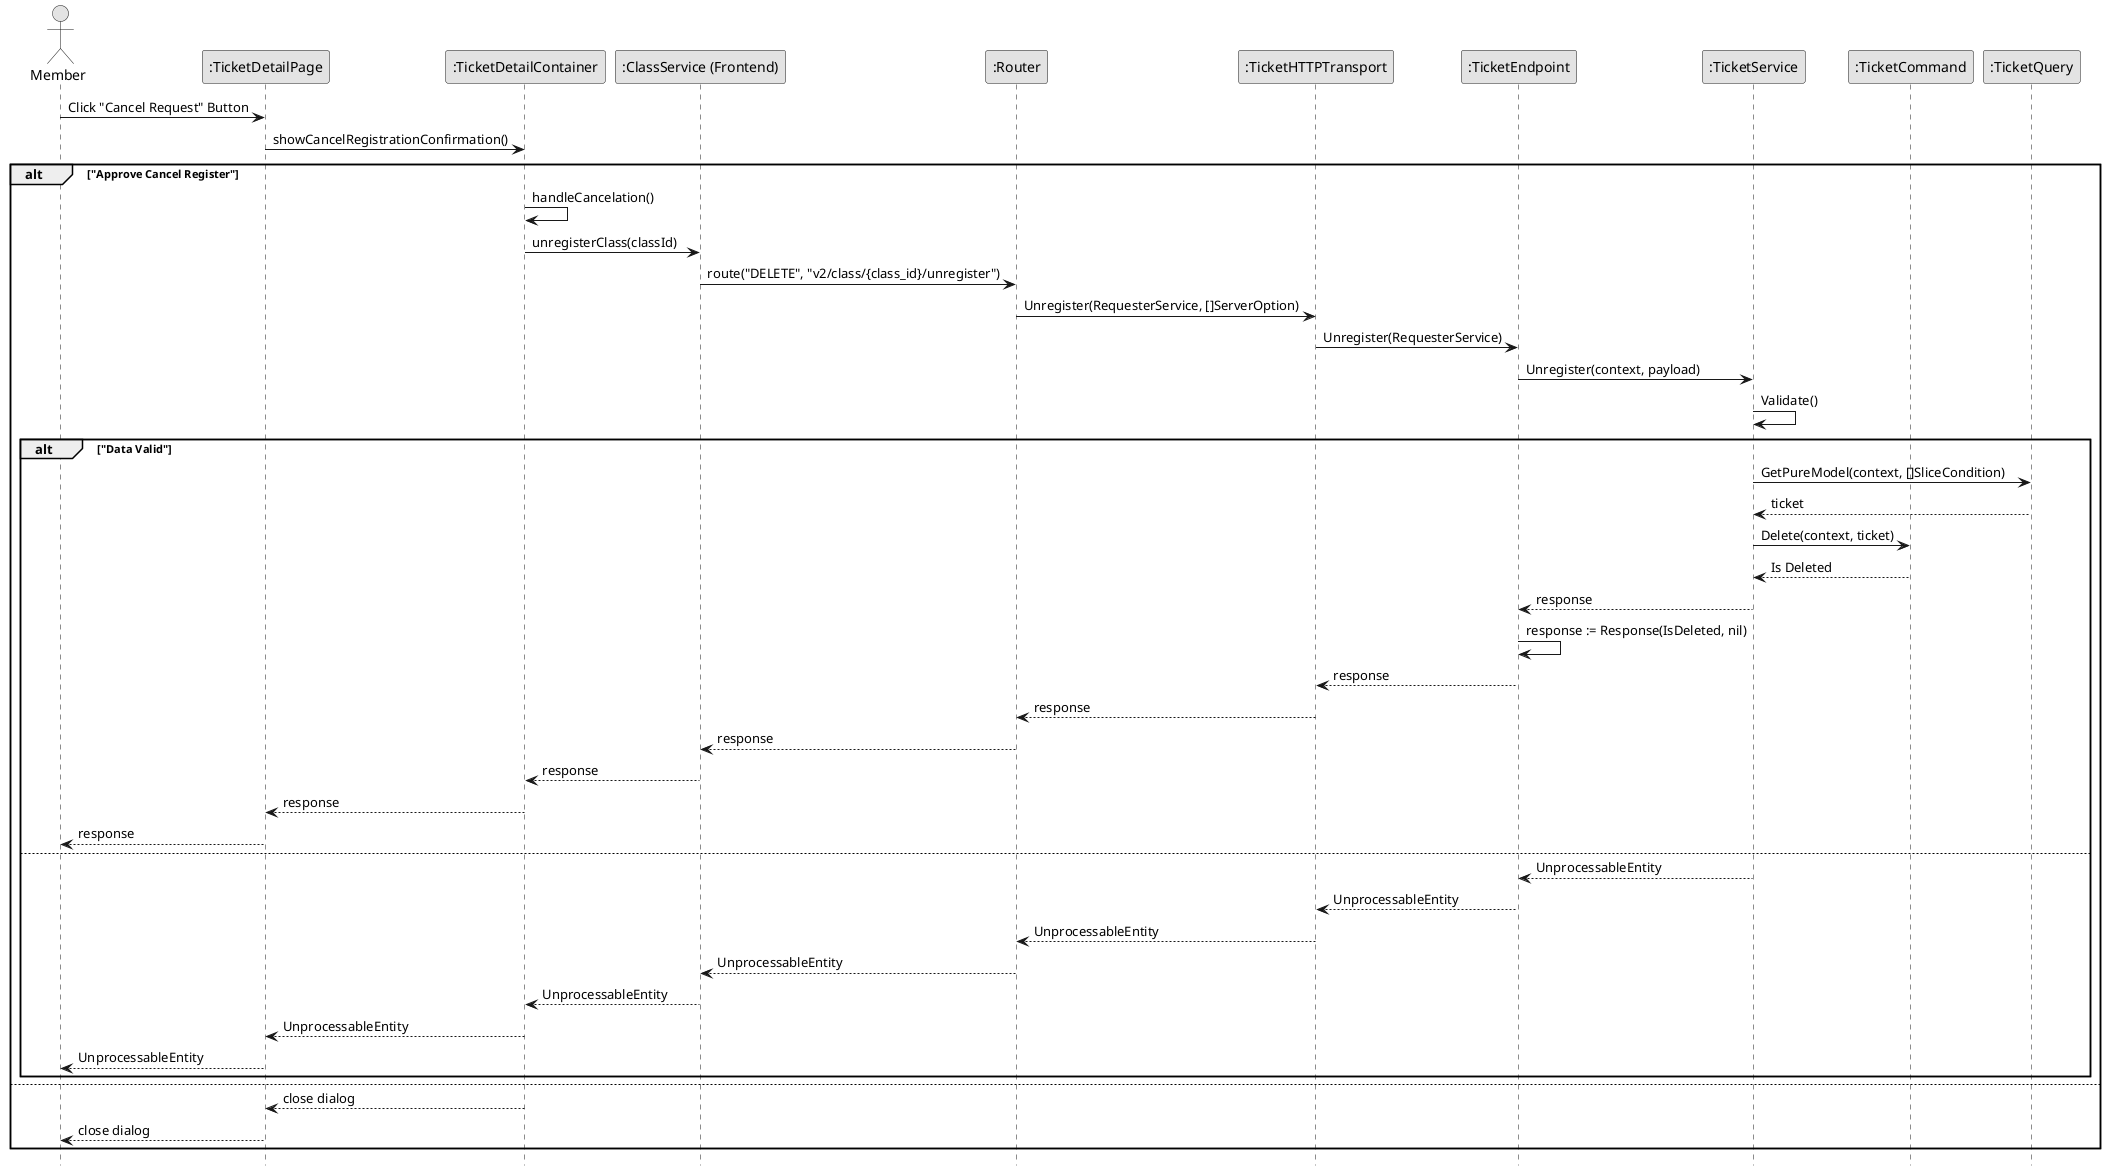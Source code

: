 @startuml CancelRequestClass

skinparam Monochrome true
skinparam Shadowing false
hide footbox

actor Member
participant ":TicketDetailPage" as TicketPage
participant ":TicketDetailContainer" as TicketDetailContainer
participant ":ClassService (Frontend)" as FEClassService
participant ":Router" as Router
participant ":TicketHTTPTransport" as TicketHTTPTransport
participant ":TicketEndpoint" as TicketEndpoint
participant ":TicketService" as TicketService
participant ":TicketCommand" as TicketCommand
participant ":TicketQuery" as TicketQuery

Member->TicketPage: Click "Cancel Request" Button
TicketPage->TicketDetailContainer: showCancelRegistrationConfirmation()

alt "Approve Cancel Register"
    TicketDetailContainer->TicketDetailContainer: handleCancelation()
    TicketDetailContainer->FEClassService: unregisterClass(classId)
    FEClassService->Router: route("DELETE", "v2/class/{class_id}/unregister")
    Router->TicketHTTPTransport: Unregister(RequesterService, []ServerOption)
    TicketHTTPTransport->TicketEndpoint: Unregister(RequesterService)
    TicketEndpoint->TicketService: Unregister(context, payload)
    TicketService->TicketService: Validate()
    
    alt "Data Valid"
        TicketService->TicketQuery: GetPureModel(context, []SliceCondition)
        TicketQuery-->TicketService: ticket
        TicketService->TicketCommand: Delete(context, ticket)
        TicketCommand-->TicketService: Is Deleted
        TicketService-->TicketEndpoint: response
        TicketEndpoint->TicketEndpoint: response := Response(IsDeleted, nil)
        TicketEndpoint-->TicketHTTPTransport: response
        TicketHTTPTransport-->Router: response
        Router-->FEClassService: response
        FEClassService-->TicketDetailContainer: response
        TicketDetailContainer-->TicketPage: response
        TicketPage-->Member: response
    else
        TicketService-->TicketEndpoint: UnprocessableEntity
        TicketEndpoint-->TicketHTTPTransport: UnprocessableEntity
        TicketHTTPTransport-->Router: UnprocessableEntity
        Router-->FEClassService: UnprocessableEntity
        FEClassService-->TicketDetailContainer: UnprocessableEntity
        TicketDetailContainer-->TicketPage: UnprocessableEntity
        TicketPage-->Member: UnprocessableEntity
    end
else
    TicketDetailContainer-->TicketPage: close dialog
    TicketPage-->Member: close dialog
end

@enduml